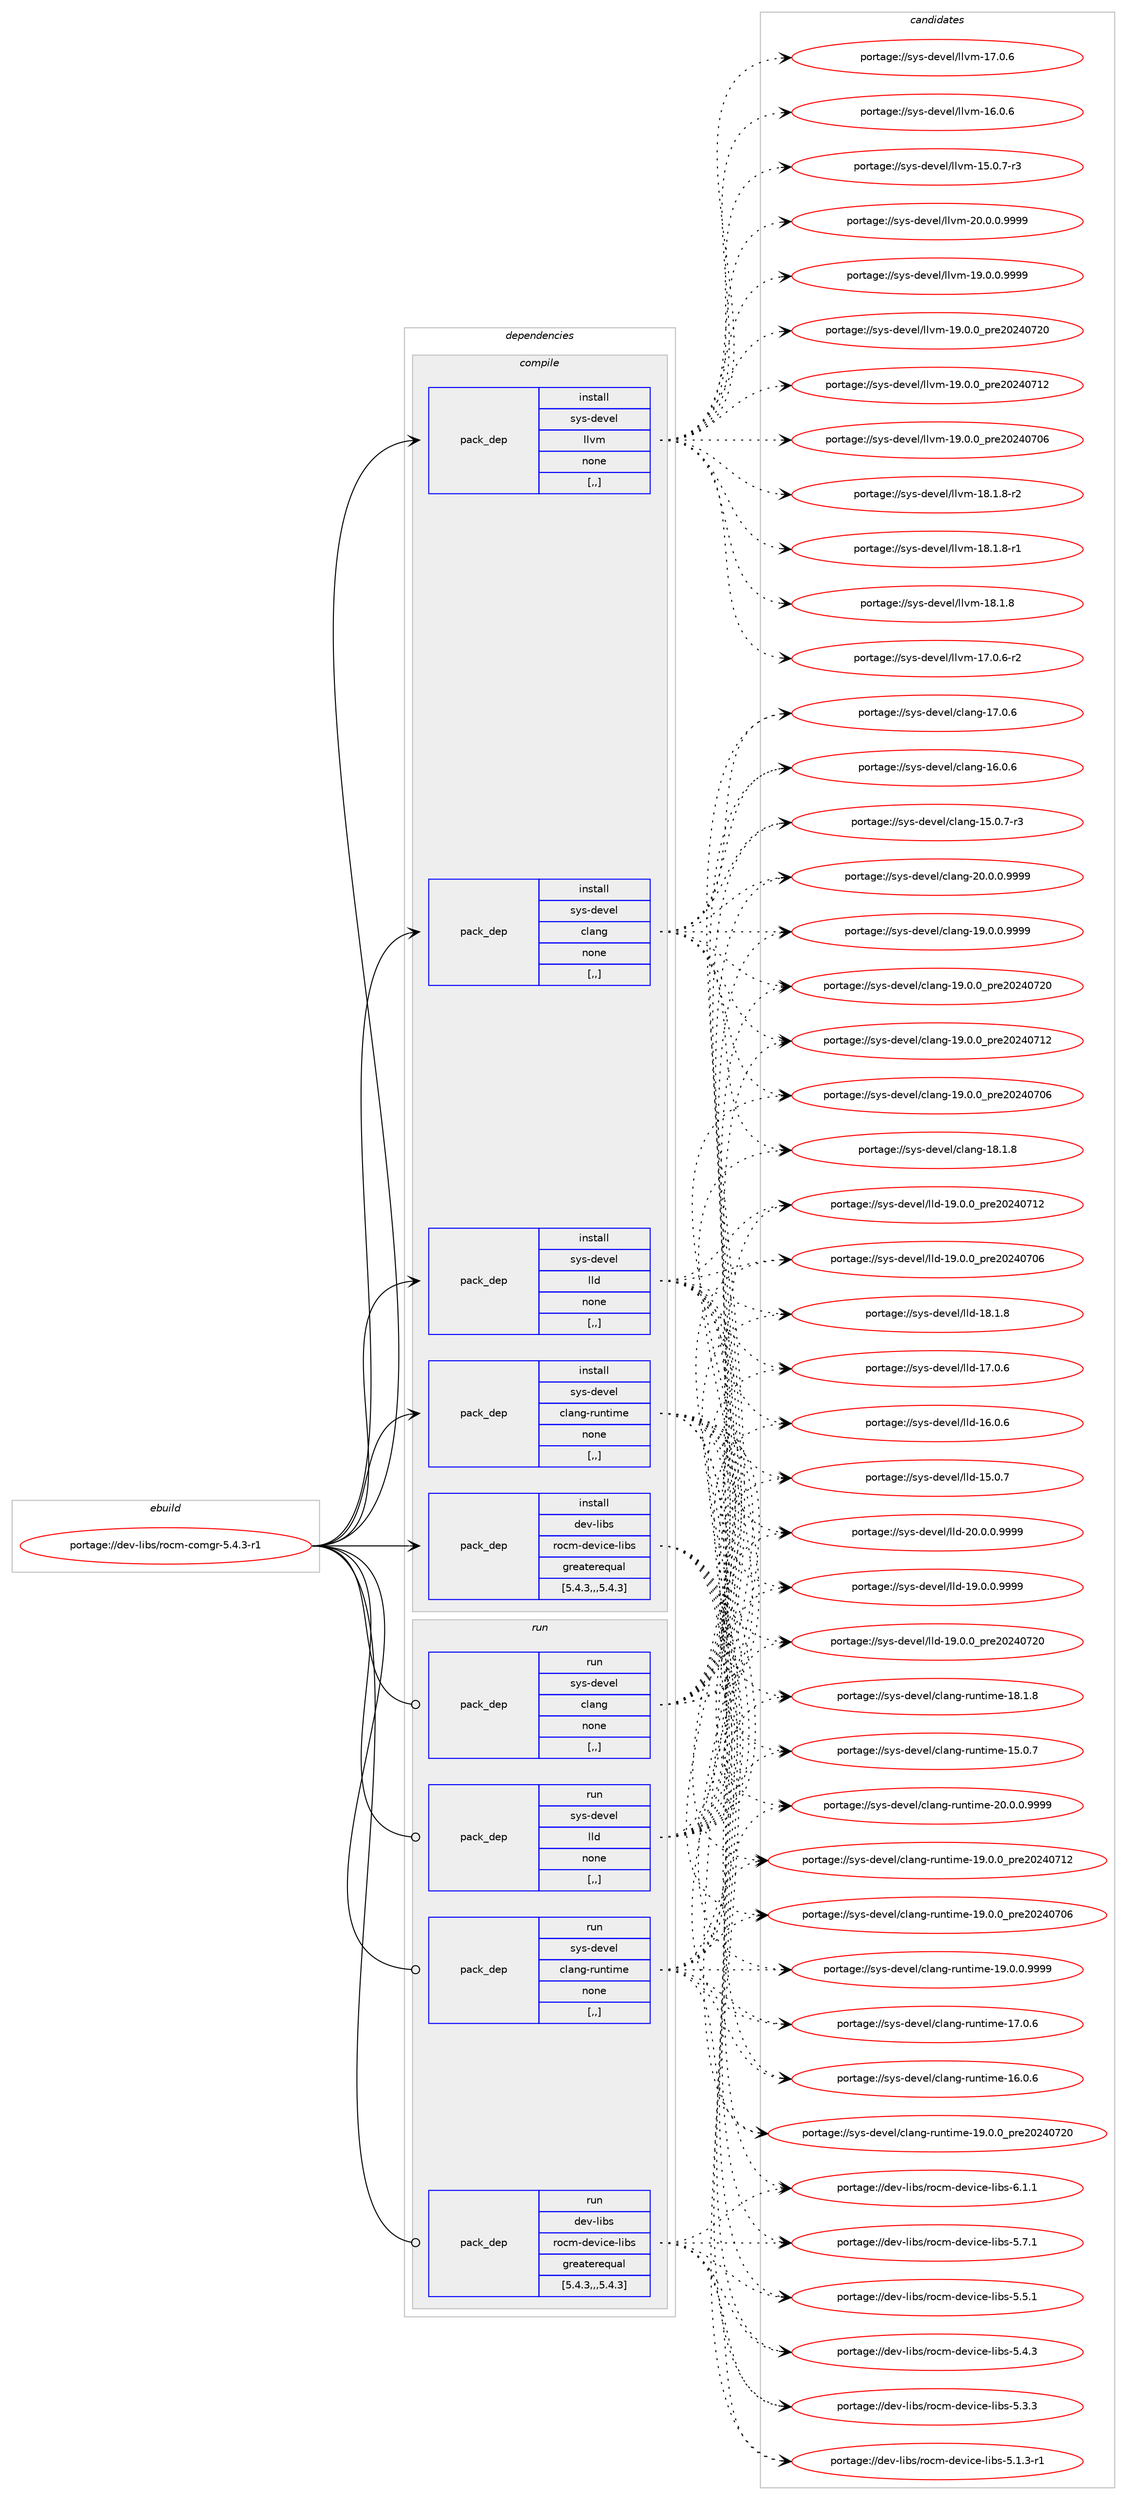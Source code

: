 digraph prolog {

# *************
# Graph options
# *************

newrank=true;
concentrate=true;
compound=true;
graph [rankdir=LR,fontname=Helvetica,fontsize=10,ranksep=1.5];#, ranksep=2.5, nodesep=0.2];
edge  [arrowhead=vee];
node  [fontname=Helvetica,fontsize=10];

# **********
# The ebuild
# **********

subgraph cluster_leftcol {
color=gray;
label=<<i>ebuild</i>>;
id [label="portage://dev-libs/rocm-comgr-5.4.3-r1", color=red, width=4, href="../dev-libs/rocm-comgr-5.4.3-r1.svg"];
}

# ****************
# The dependencies
# ****************

subgraph cluster_midcol {
color=gray;
label=<<i>dependencies</i>>;
subgraph cluster_compile {
fillcolor="#eeeeee";
style=filled;
label=<<i>compile</i>>;
subgraph pack84623 {
dependency114099 [label=<<TABLE BORDER="0" CELLBORDER="1" CELLSPACING="0" CELLPADDING="4" WIDTH="220"><TR><TD ROWSPAN="6" CELLPADDING="30">pack_dep</TD></TR><TR><TD WIDTH="110">install</TD></TR><TR><TD>dev-libs</TD></TR><TR><TD>rocm-device-libs</TD></TR><TR><TD>greaterequal</TD></TR><TR><TD>[5.4.3,,,5.4.3]</TD></TR></TABLE>>, shape=none, color=blue];
}
id:e -> dependency114099:w [weight=20,style="solid",arrowhead="vee"];
subgraph pack84624 {
dependency114100 [label=<<TABLE BORDER="0" CELLBORDER="1" CELLSPACING="0" CELLPADDING="4" WIDTH="220"><TR><TD ROWSPAN="6" CELLPADDING="30">pack_dep</TD></TR><TR><TD WIDTH="110">install</TD></TR><TR><TD>sys-devel</TD></TR><TR><TD>clang</TD></TR><TR><TD>none</TD></TR><TR><TD>[,,]</TD></TR></TABLE>>, shape=none, color=blue];
}
id:e -> dependency114100:w [weight=20,style="solid",arrowhead="vee"];
subgraph pack84625 {
dependency114101 [label=<<TABLE BORDER="0" CELLBORDER="1" CELLSPACING="0" CELLPADDING="4" WIDTH="220"><TR><TD ROWSPAN="6" CELLPADDING="30">pack_dep</TD></TR><TR><TD WIDTH="110">install</TD></TR><TR><TD>sys-devel</TD></TR><TR><TD>clang-runtime</TD></TR><TR><TD>none</TD></TR><TR><TD>[,,]</TD></TR></TABLE>>, shape=none, color=blue];
}
id:e -> dependency114101:w [weight=20,style="solid",arrowhead="vee"];
subgraph pack84626 {
dependency114102 [label=<<TABLE BORDER="0" CELLBORDER="1" CELLSPACING="0" CELLPADDING="4" WIDTH="220"><TR><TD ROWSPAN="6" CELLPADDING="30">pack_dep</TD></TR><TR><TD WIDTH="110">install</TD></TR><TR><TD>sys-devel</TD></TR><TR><TD>lld</TD></TR><TR><TD>none</TD></TR><TR><TD>[,,]</TD></TR></TABLE>>, shape=none, color=blue];
}
id:e -> dependency114102:w [weight=20,style="solid",arrowhead="vee"];
subgraph pack84627 {
dependency114103 [label=<<TABLE BORDER="0" CELLBORDER="1" CELLSPACING="0" CELLPADDING="4" WIDTH="220"><TR><TD ROWSPAN="6" CELLPADDING="30">pack_dep</TD></TR><TR><TD WIDTH="110">install</TD></TR><TR><TD>sys-devel</TD></TR><TR><TD>llvm</TD></TR><TR><TD>none</TD></TR><TR><TD>[,,]</TD></TR></TABLE>>, shape=none, color=blue];
}
id:e -> dependency114103:w [weight=20,style="solid",arrowhead="vee"];
}
subgraph cluster_compileandrun {
fillcolor="#eeeeee";
style=filled;
label=<<i>compile and run</i>>;
}
subgraph cluster_run {
fillcolor="#eeeeee";
style=filled;
label=<<i>run</i>>;
subgraph pack84628 {
dependency114104 [label=<<TABLE BORDER="0" CELLBORDER="1" CELLSPACING="0" CELLPADDING="4" WIDTH="220"><TR><TD ROWSPAN="6" CELLPADDING="30">pack_dep</TD></TR><TR><TD WIDTH="110">run</TD></TR><TR><TD>dev-libs</TD></TR><TR><TD>rocm-device-libs</TD></TR><TR><TD>greaterequal</TD></TR><TR><TD>[5.4.3,,,5.4.3]</TD></TR></TABLE>>, shape=none, color=blue];
}
id:e -> dependency114104:w [weight=20,style="solid",arrowhead="odot"];
subgraph pack84629 {
dependency114105 [label=<<TABLE BORDER="0" CELLBORDER="1" CELLSPACING="0" CELLPADDING="4" WIDTH="220"><TR><TD ROWSPAN="6" CELLPADDING="30">pack_dep</TD></TR><TR><TD WIDTH="110">run</TD></TR><TR><TD>sys-devel</TD></TR><TR><TD>clang</TD></TR><TR><TD>none</TD></TR><TR><TD>[,,]</TD></TR></TABLE>>, shape=none, color=blue];
}
id:e -> dependency114105:w [weight=20,style="solid",arrowhead="odot"];
subgraph pack84630 {
dependency114106 [label=<<TABLE BORDER="0" CELLBORDER="1" CELLSPACING="0" CELLPADDING="4" WIDTH="220"><TR><TD ROWSPAN="6" CELLPADDING="30">pack_dep</TD></TR><TR><TD WIDTH="110">run</TD></TR><TR><TD>sys-devel</TD></TR><TR><TD>clang-runtime</TD></TR><TR><TD>none</TD></TR><TR><TD>[,,]</TD></TR></TABLE>>, shape=none, color=blue];
}
id:e -> dependency114106:w [weight=20,style="solid",arrowhead="odot"];
subgraph pack84631 {
dependency114107 [label=<<TABLE BORDER="0" CELLBORDER="1" CELLSPACING="0" CELLPADDING="4" WIDTH="220"><TR><TD ROWSPAN="6" CELLPADDING="30">pack_dep</TD></TR><TR><TD WIDTH="110">run</TD></TR><TR><TD>sys-devel</TD></TR><TR><TD>lld</TD></TR><TR><TD>none</TD></TR><TR><TD>[,,]</TD></TR></TABLE>>, shape=none, color=blue];
}
id:e -> dependency114107:w [weight=20,style="solid",arrowhead="odot"];
}
}

# **************
# The candidates
# **************

subgraph cluster_choices {
rank=same;
color=gray;
label=<<i>candidates</i>>;

subgraph choice84623 {
color=black;
nodesep=1;
choice1001011184510810598115471141119910945100101118105991014510810598115455446494649 [label="portage://dev-libs/rocm-device-libs-6.1.1", color=red, width=4,href="../dev-libs/rocm-device-libs-6.1.1.svg"];
choice1001011184510810598115471141119910945100101118105991014510810598115455346554649 [label="portage://dev-libs/rocm-device-libs-5.7.1", color=red, width=4,href="../dev-libs/rocm-device-libs-5.7.1.svg"];
choice1001011184510810598115471141119910945100101118105991014510810598115455346534649 [label="portage://dev-libs/rocm-device-libs-5.5.1", color=red, width=4,href="../dev-libs/rocm-device-libs-5.5.1.svg"];
choice1001011184510810598115471141119910945100101118105991014510810598115455346524651 [label="portage://dev-libs/rocm-device-libs-5.4.3", color=red, width=4,href="../dev-libs/rocm-device-libs-5.4.3.svg"];
choice1001011184510810598115471141119910945100101118105991014510810598115455346514651 [label="portage://dev-libs/rocm-device-libs-5.3.3", color=red, width=4,href="../dev-libs/rocm-device-libs-5.3.3.svg"];
choice10010111845108105981154711411199109451001011181059910145108105981154553464946514511449 [label="portage://dev-libs/rocm-device-libs-5.1.3-r1", color=red, width=4,href="../dev-libs/rocm-device-libs-5.1.3-r1.svg"];
dependency114099:e -> choice1001011184510810598115471141119910945100101118105991014510810598115455446494649:w [style=dotted,weight="100"];
dependency114099:e -> choice1001011184510810598115471141119910945100101118105991014510810598115455346554649:w [style=dotted,weight="100"];
dependency114099:e -> choice1001011184510810598115471141119910945100101118105991014510810598115455346534649:w [style=dotted,weight="100"];
dependency114099:e -> choice1001011184510810598115471141119910945100101118105991014510810598115455346524651:w [style=dotted,weight="100"];
dependency114099:e -> choice1001011184510810598115471141119910945100101118105991014510810598115455346514651:w [style=dotted,weight="100"];
dependency114099:e -> choice10010111845108105981154711411199109451001011181059910145108105981154553464946514511449:w [style=dotted,weight="100"];
}
subgraph choice84624 {
color=black;
nodesep=1;
choice11512111545100101118101108479910897110103455048464846484657575757 [label="portage://sys-devel/clang-20.0.0.9999", color=red, width=4,href="../sys-devel/clang-20.0.0.9999.svg"];
choice11512111545100101118101108479910897110103454957464846484657575757 [label="portage://sys-devel/clang-19.0.0.9999", color=red, width=4,href="../sys-devel/clang-19.0.0.9999.svg"];
choice1151211154510010111810110847991089711010345495746484648951121141015048505248555048 [label="portage://sys-devel/clang-19.0.0_pre20240720", color=red, width=4,href="../sys-devel/clang-19.0.0_pre20240720.svg"];
choice1151211154510010111810110847991089711010345495746484648951121141015048505248554950 [label="portage://sys-devel/clang-19.0.0_pre20240712", color=red, width=4,href="../sys-devel/clang-19.0.0_pre20240712.svg"];
choice1151211154510010111810110847991089711010345495746484648951121141015048505248554854 [label="portage://sys-devel/clang-19.0.0_pre20240706", color=red, width=4,href="../sys-devel/clang-19.0.0_pre20240706.svg"];
choice1151211154510010111810110847991089711010345495646494656 [label="portage://sys-devel/clang-18.1.8", color=red, width=4,href="../sys-devel/clang-18.1.8.svg"];
choice1151211154510010111810110847991089711010345495546484654 [label="portage://sys-devel/clang-17.0.6", color=red, width=4,href="../sys-devel/clang-17.0.6.svg"];
choice1151211154510010111810110847991089711010345495446484654 [label="portage://sys-devel/clang-16.0.6", color=red, width=4,href="../sys-devel/clang-16.0.6.svg"];
choice11512111545100101118101108479910897110103454953464846554511451 [label="portage://sys-devel/clang-15.0.7-r3", color=red, width=4,href="../sys-devel/clang-15.0.7-r3.svg"];
dependency114100:e -> choice11512111545100101118101108479910897110103455048464846484657575757:w [style=dotted,weight="100"];
dependency114100:e -> choice11512111545100101118101108479910897110103454957464846484657575757:w [style=dotted,weight="100"];
dependency114100:e -> choice1151211154510010111810110847991089711010345495746484648951121141015048505248555048:w [style=dotted,weight="100"];
dependency114100:e -> choice1151211154510010111810110847991089711010345495746484648951121141015048505248554950:w [style=dotted,weight="100"];
dependency114100:e -> choice1151211154510010111810110847991089711010345495746484648951121141015048505248554854:w [style=dotted,weight="100"];
dependency114100:e -> choice1151211154510010111810110847991089711010345495646494656:w [style=dotted,weight="100"];
dependency114100:e -> choice1151211154510010111810110847991089711010345495546484654:w [style=dotted,weight="100"];
dependency114100:e -> choice1151211154510010111810110847991089711010345495446484654:w [style=dotted,weight="100"];
dependency114100:e -> choice11512111545100101118101108479910897110103454953464846554511451:w [style=dotted,weight="100"];
}
subgraph choice84625 {
color=black;
nodesep=1;
choice1151211154510010111810110847991089711010345114117110116105109101455048464846484657575757 [label="portage://sys-devel/clang-runtime-20.0.0.9999", color=red, width=4,href="../sys-devel/clang-runtime-20.0.0.9999.svg"];
choice1151211154510010111810110847991089711010345114117110116105109101454957464846484657575757 [label="portage://sys-devel/clang-runtime-19.0.0.9999", color=red, width=4,href="../sys-devel/clang-runtime-19.0.0.9999.svg"];
choice115121115451001011181011084799108971101034511411711011610510910145495746484648951121141015048505248555048 [label="portage://sys-devel/clang-runtime-19.0.0_pre20240720", color=red, width=4,href="../sys-devel/clang-runtime-19.0.0_pre20240720.svg"];
choice115121115451001011181011084799108971101034511411711011610510910145495746484648951121141015048505248554950 [label="portage://sys-devel/clang-runtime-19.0.0_pre20240712", color=red, width=4,href="../sys-devel/clang-runtime-19.0.0_pre20240712.svg"];
choice115121115451001011181011084799108971101034511411711011610510910145495746484648951121141015048505248554854 [label="portage://sys-devel/clang-runtime-19.0.0_pre20240706", color=red, width=4,href="../sys-devel/clang-runtime-19.0.0_pre20240706.svg"];
choice115121115451001011181011084799108971101034511411711011610510910145495646494656 [label="portage://sys-devel/clang-runtime-18.1.8", color=red, width=4,href="../sys-devel/clang-runtime-18.1.8.svg"];
choice115121115451001011181011084799108971101034511411711011610510910145495546484654 [label="portage://sys-devel/clang-runtime-17.0.6", color=red, width=4,href="../sys-devel/clang-runtime-17.0.6.svg"];
choice115121115451001011181011084799108971101034511411711011610510910145495446484654 [label="portage://sys-devel/clang-runtime-16.0.6", color=red, width=4,href="../sys-devel/clang-runtime-16.0.6.svg"];
choice115121115451001011181011084799108971101034511411711011610510910145495346484655 [label="portage://sys-devel/clang-runtime-15.0.7", color=red, width=4,href="../sys-devel/clang-runtime-15.0.7.svg"];
dependency114101:e -> choice1151211154510010111810110847991089711010345114117110116105109101455048464846484657575757:w [style=dotted,weight="100"];
dependency114101:e -> choice1151211154510010111810110847991089711010345114117110116105109101454957464846484657575757:w [style=dotted,weight="100"];
dependency114101:e -> choice115121115451001011181011084799108971101034511411711011610510910145495746484648951121141015048505248555048:w [style=dotted,weight="100"];
dependency114101:e -> choice115121115451001011181011084799108971101034511411711011610510910145495746484648951121141015048505248554950:w [style=dotted,weight="100"];
dependency114101:e -> choice115121115451001011181011084799108971101034511411711011610510910145495746484648951121141015048505248554854:w [style=dotted,weight="100"];
dependency114101:e -> choice115121115451001011181011084799108971101034511411711011610510910145495646494656:w [style=dotted,weight="100"];
dependency114101:e -> choice115121115451001011181011084799108971101034511411711011610510910145495546484654:w [style=dotted,weight="100"];
dependency114101:e -> choice115121115451001011181011084799108971101034511411711011610510910145495446484654:w [style=dotted,weight="100"];
dependency114101:e -> choice115121115451001011181011084799108971101034511411711011610510910145495346484655:w [style=dotted,weight="100"];
}
subgraph choice84626 {
color=black;
nodesep=1;
choice1151211154510010111810110847108108100455048464846484657575757 [label="portage://sys-devel/lld-20.0.0.9999", color=red, width=4,href="../sys-devel/lld-20.0.0.9999.svg"];
choice1151211154510010111810110847108108100454957464846484657575757 [label="portage://sys-devel/lld-19.0.0.9999", color=red, width=4,href="../sys-devel/lld-19.0.0.9999.svg"];
choice115121115451001011181011084710810810045495746484648951121141015048505248555048 [label="portage://sys-devel/lld-19.0.0_pre20240720", color=red, width=4,href="../sys-devel/lld-19.0.0_pre20240720.svg"];
choice115121115451001011181011084710810810045495746484648951121141015048505248554950 [label="portage://sys-devel/lld-19.0.0_pre20240712", color=red, width=4,href="../sys-devel/lld-19.0.0_pre20240712.svg"];
choice115121115451001011181011084710810810045495746484648951121141015048505248554854 [label="portage://sys-devel/lld-19.0.0_pre20240706", color=red, width=4,href="../sys-devel/lld-19.0.0_pre20240706.svg"];
choice115121115451001011181011084710810810045495646494656 [label="portage://sys-devel/lld-18.1.8", color=red, width=4,href="../sys-devel/lld-18.1.8.svg"];
choice115121115451001011181011084710810810045495546484654 [label="portage://sys-devel/lld-17.0.6", color=red, width=4,href="../sys-devel/lld-17.0.6.svg"];
choice115121115451001011181011084710810810045495446484654 [label="portage://sys-devel/lld-16.0.6", color=red, width=4,href="../sys-devel/lld-16.0.6.svg"];
choice115121115451001011181011084710810810045495346484655 [label="portage://sys-devel/lld-15.0.7", color=red, width=4,href="../sys-devel/lld-15.0.7.svg"];
dependency114102:e -> choice1151211154510010111810110847108108100455048464846484657575757:w [style=dotted,weight="100"];
dependency114102:e -> choice1151211154510010111810110847108108100454957464846484657575757:w [style=dotted,weight="100"];
dependency114102:e -> choice115121115451001011181011084710810810045495746484648951121141015048505248555048:w [style=dotted,weight="100"];
dependency114102:e -> choice115121115451001011181011084710810810045495746484648951121141015048505248554950:w [style=dotted,weight="100"];
dependency114102:e -> choice115121115451001011181011084710810810045495746484648951121141015048505248554854:w [style=dotted,weight="100"];
dependency114102:e -> choice115121115451001011181011084710810810045495646494656:w [style=dotted,weight="100"];
dependency114102:e -> choice115121115451001011181011084710810810045495546484654:w [style=dotted,weight="100"];
dependency114102:e -> choice115121115451001011181011084710810810045495446484654:w [style=dotted,weight="100"];
dependency114102:e -> choice115121115451001011181011084710810810045495346484655:w [style=dotted,weight="100"];
}
subgraph choice84627 {
color=black;
nodesep=1;
choice1151211154510010111810110847108108118109455048464846484657575757 [label="portage://sys-devel/llvm-20.0.0.9999", color=red, width=4,href="../sys-devel/llvm-20.0.0.9999.svg"];
choice1151211154510010111810110847108108118109454957464846484657575757 [label="portage://sys-devel/llvm-19.0.0.9999", color=red, width=4,href="../sys-devel/llvm-19.0.0.9999.svg"];
choice115121115451001011181011084710810811810945495746484648951121141015048505248555048 [label="portage://sys-devel/llvm-19.0.0_pre20240720", color=red, width=4,href="../sys-devel/llvm-19.0.0_pre20240720.svg"];
choice115121115451001011181011084710810811810945495746484648951121141015048505248554950 [label="portage://sys-devel/llvm-19.0.0_pre20240712", color=red, width=4,href="../sys-devel/llvm-19.0.0_pre20240712.svg"];
choice115121115451001011181011084710810811810945495746484648951121141015048505248554854 [label="portage://sys-devel/llvm-19.0.0_pre20240706", color=red, width=4,href="../sys-devel/llvm-19.0.0_pre20240706.svg"];
choice1151211154510010111810110847108108118109454956464946564511450 [label="portage://sys-devel/llvm-18.1.8-r2", color=red, width=4,href="../sys-devel/llvm-18.1.8-r2.svg"];
choice1151211154510010111810110847108108118109454956464946564511449 [label="portage://sys-devel/llvm-18.1.8-r1", color=red, width=4,href="../sys-devel/llvm-18.1.8-r1.svg"];
choice115121115451001011181011084710810811810945495646494656 [label="portage://sys-devel/llvm-18.1.8", color=red, width=4,href="../sys-devel/llvm-18.1.8.svg"];
choice1151211154510010111810110847108108118109454955464846544511450 [label="portage://sys-devel/llvm-17.0.6-r2", color=red, width=4,href="../sys-devel/llvm-17.0.6-r2.svg"];
choice115121115451001011181011084710810811810945495546484654 [label="portage://sys-devel/llvm-17.0.6", color=red, width=4,href="../sys-devel/llvm-17.0.6.svg"];
choice115121115451001011181011084710810811810945495446484654 [label="portage://sys-devel/llvm-16.0.6", color=red, width=4,href="../sys-devel/llvm-16.0.6.svg"];
choice1151211154510010111810110847108108118109454953464846554511451 [label="portage://sys-devel/llvm-15.0.7-r3", color=red, width=4,href="../sys-devel/llvm-15.0.7-r3.svg"];
dependency114103:e -> choice1151211154510010111810110847108108118109455048464846484657575757:w [style=dotted,weight="100"];
dependency114103:e -> choice1151211154510010111810110847108108118109454957464846484657575757:w [style=dotted,weight="100"];
dependency114103:e -> choice115121115451001011181011084710810811810945495746484648951121141015048505248555048:w [style=dotted,weight="100"];
dependency114103:e -> choice115121115451001011181011084710810811810945495746484648951121141015048505248554950:w [style=dotted,weight="100"];
dependency114103:e -> choice115121115451001011181011084710810811810945495746484648951121141015048505248554854:w [style=dotted,weight="100"];
dependency114103:e -> choice1151211154510010111810110847108108118109454956464946564511450:w [style=dotted,weight="100"];
dependency114103:e -> choice1151211154510010111810110847108108118109454956464946564511449:w [style=dotted,weight="100"];
dependency114103:e -> choice115121115451001011181011084710810811810945495646494656:w [style=dotted,weight="100"];
dependency114103:e -> choice1151211154510010111810110847108108118109454955464846544511450:w [style=dotted,weight="100"];
dependency114103:e -> choice115121115451001011181011084710810811810945495546484654:w [style=dotted,weight="100"];
dependency114103:e -> choice115121115451001011181011084710810811810945495446484654:w [style=dotted,weight="100"];
dependency114103:e -> choice1151211154510010111810110847108108118109454953464846554511451:w [style=dotted,weight="100"];
}
subgraph choice84628 {
color=black;
nodesep=1;
choice1001011184510810598115471141119910945100101118105991014510810598115455446494649 [label="portage://dev-libs/rocm-device-libs-6.1.1", color=red, width=4,href="../dev-libs/rocm-device-libs-6.1.1.svg"];
choice1001011184510810598115471141119910945100101118105991014510810598115455346554649 [label="portage://dev-libs/rocm-device-libs-5.7.1", color=red, width=4,href="../dev-libs/rocm-device-libs-5.7.1.svg"];
choice1001011184510810598115471141119910945100101118105991014510810598115455346534649 [label="portage://dev-libs/rocm-device-libs-5.5.1", color=red, width=4,href="../dev-libs/rocm-device-libs-5.5.1.svg"];
choice1001011184510810598115471141119910945100101118105991014510810598115455346524651 [label="portage://dev-libs/rocm-device-libs-5.4.3", color=red, width=4,href="../dev-libs/rocm-device-libs-5.4.3.svg"];
choice1001011184510810598115471141119910945100101118105991014510810598115455346514651 [label="portage://dev-libs/rocm-device-libs-5.3.3", color=red, width=4,href="../dev-libs/rocm-device-libs-5.3.3.svg"];
choice10010111845108105981154711411199109451001011181059910145108105981154553464946514511449 [label="portage://dev-libs/rocm-device-libs-5.1.3-r1", color=red, width=4,href="../dev-libs/rocm-device-libs-5.1.3-r1.svg"];
dependency114104:e -> choice1001011184510810598115471141119910945100101118105991014510810598115455446494649:w [style=dotted,weight="100"];
dependency114104:e -> choice1001011184510810598115471141119910945100101118105991014510810598115455346554649:w [style=dotted,weight="100"];
dependency114104:e -> choice1001011184510810598115471141119910945100101118105991014510810598115455346534649:w [style=dotted,weight="100"];
dependency114104:e -> choice1001011184510810598115471141119910945100101118105991014510810598115455346524651:w [style=dotted,weight="100"];
dependency114104:e -> choice1001011184510810598115471141119910945100101118105991014510810598115455346514651:w [style=dotted,weight="100"];
dependency114104:e -> choice10010111845108105981154711411199109451001011181059910145108105981154553464946514511449:w [style=dotted,weight="100"];
}
subgraph choice84629 {
color=black;
nodesep=1;
choice11512111545100101118101108479910897110103455048464846484657575757 [label="portage://sys-devel/clang-20.0.0.9999", color=red, width=4,href="../sys-devel/clang-20.0.0.9999.svg"];
choice11512111545100101118101108479910897110103454957464846484657575757 [label="portage://sys-devel/clang-19.0.0.9999", color=red, width=4,href="../sys-devel/clang-19.0.0.9999.svg"];
choice1151211154510010111810110847991089711010345495746484648951121141015048505248555048 [label="portage://sys-devel/clang-19.0.0_pre20240720", color=red, width=4,href="../sys-devel/clang-19.0.0_pre20240720.svg"];
choice1151211154510010111810110847991089711010345495746484648951121141015048505248554950 [label="portage://sys-devel/clang-19.0.0_pre20240712", color=red, width=4,href="../sys-devel/clang-19.0.0_pre20240712.svg"];
choice1151211154510010111810110847991089711010345495746484648951121141015048505248554854 [label="portage://sys-devel/clang-19.0.0_pre20240706", color=red, width=4,href="../sys-devel/clang-19.0.0_pre20240706.svg"];
choice1151211154510010111810110847991089711010345495646494656 [label="portage://sys-devel/clang-18.1.8", color=red, width=4,href="../sys-devel/clang-18.1.8.svg"];
choice1151211154510010111810110847991089711010345495546484654 [label="portage://sys-devel/clang-17.0.6", color=red, width=4,href="../sys-devel/clang-17.0.6.svg"];
choice1151211154510010111810110847991089711010345495446484654 [label="portage://sys-devel/clang-16.0.6", color=red, width=4,href="../sys-devel/clang-16.0.6.svg"];
choice11512111545100101118101108479910897110103454953464846554511451 [label="portage://sys-devel/clang-15.0.7-r3", color=red, width=4,href="../sys-devel/clang-15.0.7-r3.svg"];
dependency114105:e -> choice11512111545100101118101108479910897110103455048464846484657575757:w [style=dotted,weight="100"];
dependency114105:e -> choice11512111545100101118101108479910897110103454957464846484657575757:w [style=dotted,weight="100"];
dependency114105:e -> choice1151211154510010111810110847991089711010345495746484648951121141015048505248555048:w [style=dotted,weight="100"];
dependency114105:e -> choice1151211154510010111810110847991089711010345495746484648951121141015048505248554950:w [style=dotted,weight="100"];
dependency114105:e -> choice1151211154510010111810110847991089711010345495746484648951121141015048505248554854:w [style=dotted,weight="100"];
dependency114105:e -> choice1151211154510010111810110847991089711010345495646494656:w [style=dotted,weight="100"];
dependency114105:e -> choice1151211154510010111810110847991089711010345495546484654:w [style=dotted,weight="100"];
dependency114105:e -> choice1151211154510010111810110847991089711010345495446484654:w [style=dotted,weight="100"];
dependency114105:e -> choice11512111545100101118101108479910897110103454953464846554511451:w [style=dotted,weight="100"];
}
subgraph choice84630 {
color=black;
nodesep=1;
choice1151211154510010111810110847991089711010345114117110116105109101455048464846484657575757 [label="portage://sys-devel/clang-runtime-20.0.0.9999", color=red, width=4,href="../sys-devel/clang-runtime-20.0.0.9999.svg"];
choice1151211154510010111810110847991089711010345114117110116105109101454957464846484657575757 [label="portage://sys-devel/clang-runtime-19.0.0.9999", color=red, width=4,href="../sys-devel/clang-runtime-19.0.0.9999.svg"];
choice115121115451001011181011084799108971101034511411711011610510910145495746484648951121141015048505248555048 [label="portage://sys-devel/clang-runtime-19.0.0_pre20240720", color=red, width=4,href="../sys-devel/clang-runtime-19.0.0_pre20240720.svg"];
choice115121115451001011181011084799108971101034511411711011610510910145495746484648951121141015048505248554950 [label="portage://sys-devel/clang-runtime-19.0.0_pre20240712", color=red, width=4,href="../sys-devel/clang-runtime-19.0.0_pre20240712.svg"];
choice115121115451001011181011084799108971101034511411711011610510910145495746484648951121141015048505248554854 [label="portage://sys-devel/clang-runtime-19.0.0_pre20240706", color=red, width=4,href="../sys-devel/clang-runtime-19.0.0_pre20240706.svg"];
choice115121115451001011181011084799108971101034511411711011610510910145495646494656 [label="portage://sys-devel/clang-runtime-18.1.8", color=red, width=4,href="../sys-devel/clang-runtime-18.1.8.svg"];
choice115121115451001011181011084799108971101034511411711011610510910145495546484654 [label="portage://sys-devel/clang-runtime-17.0.6", color=red, width=4,href="../sys-devel/clang-runtime-17.0.6.svg"];
choice115121115451001011181011084799108971101034511411711011610510910145495446484654 [label="portage://sys-devel/clang-runtime-16.0.6", color=red, width=4,href="../sys-devel/clang-runtime-16.0.6.svg"];
choice115121115451001011181011084799108971101034511411711011610510910145495346484655 [label="portage://sys-devel/clang-runtime-15.0.7", color=red, width=4,href="../sys-devel/clang-runtime-15.0.7.svg"];
dependency114106:e -> choice1151211154510010111810110847991089711010345114117110116105109101455048464846484657575757:w [style=dotted,weight="100"];
dependency114106:e -> choice1151211154510010111810110847991089711010345114117110116105109101454957464846484657575757:w [style=dotted,weight="100"];
dependency114106:e -> choice115121115451001011181011084799108971101034511411711011610510910145495746484648951121141015048505248555048:w [style=dotted,weight="100"];
dependency114106:e -> choice115121115451001011181011084799108971101034511411711011610510910145495746484648951121141015048505248554950:w [style=dotted,weight="100"];
dependency114106:e -> choice115121115451001011181011084799108971101034511411711011610510910145495746484648951121141015048505248554854:w [style=dotted,weight="100"];
dependency114106:e -> choice115121115451001011181011084799108971101034511411711011610510910145495646494656:w [style=dotted,weight="100"];
dependency114106:e -> choice115121115451001011181011084799108971101034511411711011610510910145495546484654:w [style=dotted,weight="100"];
dependency114106:e -> choice115121115451001011181011084799108971101034511411711011610510910145495446484654:w [style=dotted,weight="100"];
dependency114106:e -> choice115121115451001011181011084799108971101034511411711011610510910145495346484655:w [style=dotted,weight="100"];
}
subgraph choice84631 {
color=black;
nodesep=1;
choice1151211154510010111810110847108108100455048464846484657575757 [label="portage://sys-devel/lld-20.0.0.9999", color=red, width=4,href="../sys-devel/lld-20.0.0.9999.svg"];
choice1151211154510010111810110847108108100454957464846484657575757 [label="portage://sys-devel/lld-19.0.0.9999", color=red, width=4,href="../sys-devel/lld-19.0.0.9999.svg"];
choice115121115451001011181011084710810810045495746484648951121141015048505248555048 [label="portage://sys-devel/lld-19.0.0_pre20240720", color=red, width=4,href="../sys-devel/lld-19.0.0_pre20240720.svg"];
choice115121115451001011181011084710810810045495746484648951121141015048505248554950 [label="portage://sys-devel/lld-19.0.0_pre20240712", color=red, width=4,href="../sys-devel/lld-19.0.0_pre20240712.svg"];
choice115121115451001011181011084710810810045495746484648951121141015048505248554854 [label="portage://sys-devel/lld-19.0.0_pre20240706", color=red, width=4,href="../sys-devel/lld-19.0.0_pre20240706.svg"];
choice115121115451001011181011084710810810045495646494656 [label="portage://sys-devel/lld-18.1.8", color=red, width=4,href="../sys-devel/lld-18.1.8.svg"];
choice115121115451001011181011084710810810045495546484654 [label="portage://sys-devel/lld-17.0.6", color=red, width=4,href="../sys-devel/lld-17.0.6.svg"];
choice115121115451001011181011084710810810045495446484654 [label="portage://sys-devel/lld-16.0.6", color=red, width=4,href="../sys-devel/lld-16.0.6.svg"];
choice115121115451001011181011084710810810045495346484655 [label="portage://sys-devel/lld-15.0.7", color=red, width=4,href="../sys-devel/lld-15.0.7.svg"];
dependency114107:e -> choice1151211154510010111810110847108108100455048464846484657575757:w [style=dotted,weight="100"];
dependency114107:e -> choice1151211154510010111810110847108108100454957464846484657575757:w [style=dotted,weight="100"];
dependency114107:e -> choice115121115451001011181011084710810810045495746484648951121141015048505248555048:w [style=dotted,weight="100"];
dependency114107:e -> choice115121115451001011181011084710810810045495746484648951121141015048505248554950:w [style=dotted,weight="100"];
dependency114107:e -> choice115121115451001011181011084710810810045495746484648951121141015048505248554854:w [style=dotted,weight="100"];
dependency114107:e -> choice115121115451001011181011084710810810045495646494656:w [style=dotted,weight="100"];
dependency114107:e -> choice115121115451001011181011084710810810045495546484654:w [style=dotted,weight="100"];
dependency114107:e -> choice115121115451001011181011084710810810045495446484654:w [style=dotted,weight="100"];
dependency114107:e -> choice115121115451001011181011084710810810045495346484655:w [style=dotted,weight="100"];
}
}

}
